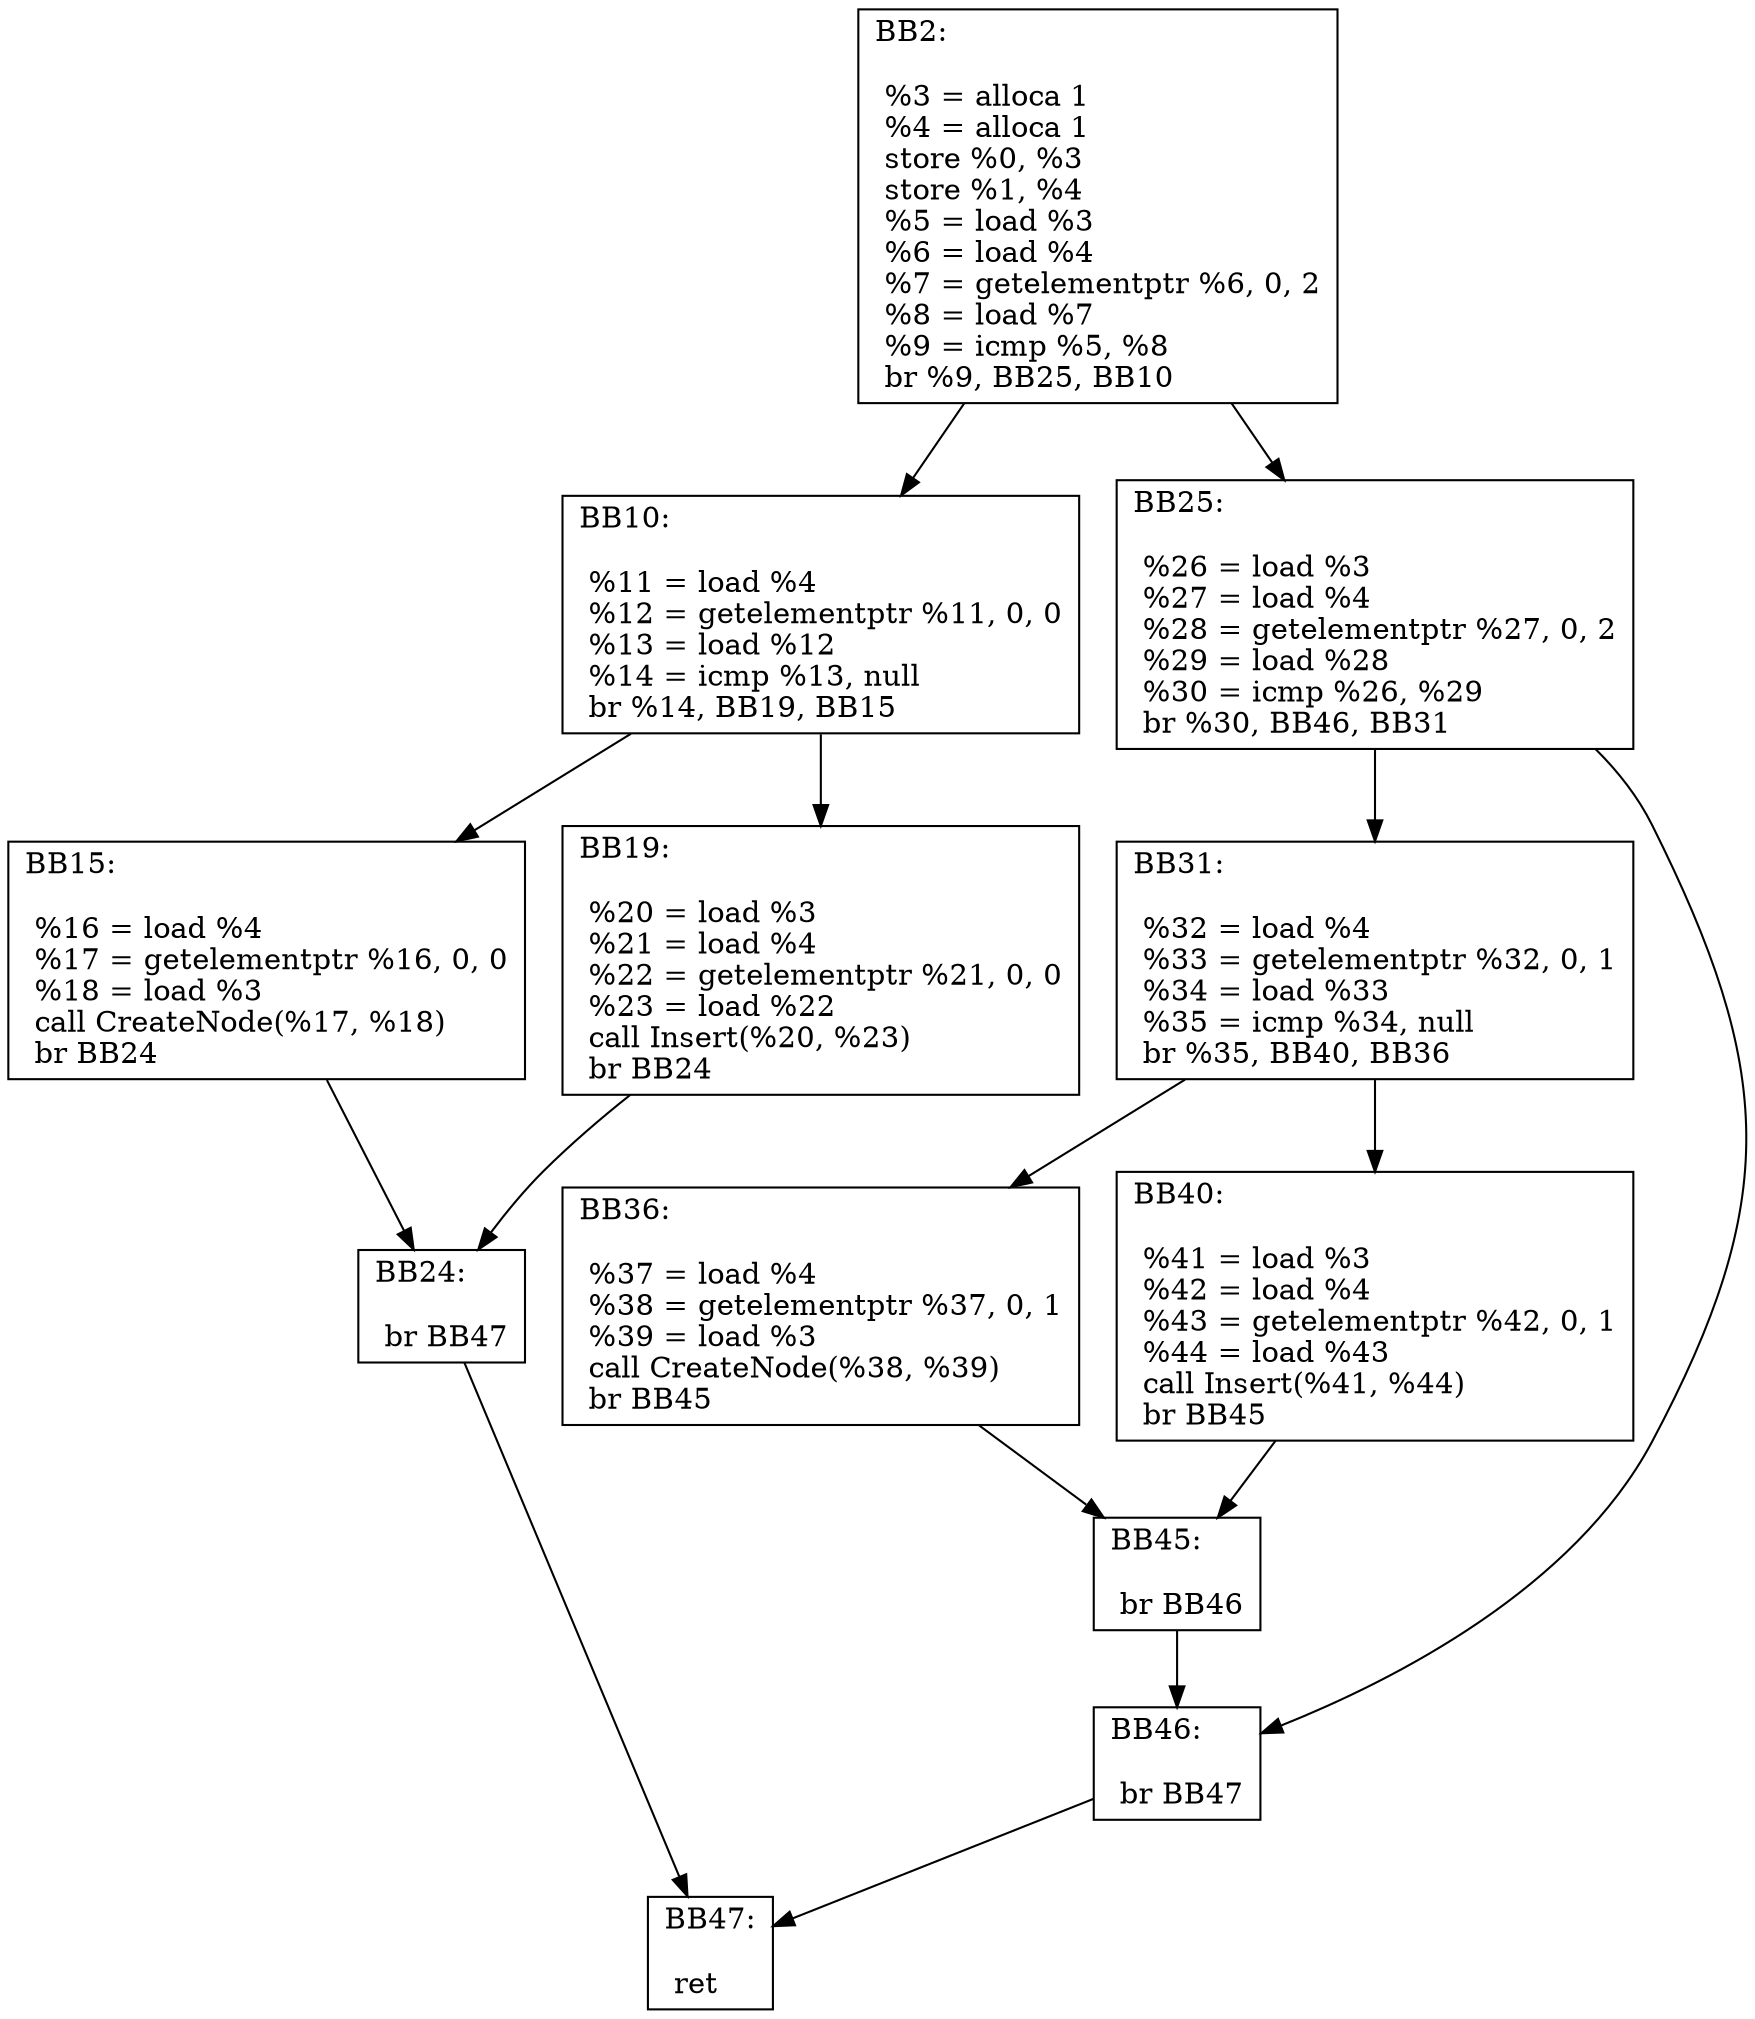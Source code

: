 digraph "CFG of Insert function"{
	BB2[shape=record,label="{BB2:\l\l
	 %3 = alloca  1\l	 %4 = alloca  1\l	 store  %0,  %3\l	 store  %1,  %4\l	 %5 = load  %3\l	 %6 = load  %4\l	 %7 = getelementptr  %6,  0,  2\l	 %8 = load  %7\l	 %9 = icmp  %5,  %8\l	 br %9, BB25, BB10\l	}"];
	BB2 -> BB10
	BB2 -> BB25
	BB10[shape=record,label="{BB10:\l\l
	 %11 = load  %4\l	 %12 = getelementptr  %11,  0,  0\l	 %13 = load  %12\l	 %14 = icmp  %13,  null\l	 br %14, BB19, BB15\l	}"];
	BB10 -> BB15
	BB10 -> BB19
	BB15[shape=record,label="{BB15:\l\l
	 %16 = load  %4\l	 %17 = getelementptr  %16,  0,  0\l	 %18 = load  %3\l	 call CreateNode(%17, %18)\l	 br BB24\l	}"];
	BB15 -> BB24
	BB19[shape=record,label="{BB19:\l\l
	 %20 = load  %3\l	 %21 = load  %4\l	 %22 = getelementptr  %21,  0,  0\l	 %23 = load  %22\l	 call Insert(%20, %23)\l	 br BB24\l	}"];
	BB19 -> BB24
	BB24[shape=record,label="{BB24:\l\l
	 br BB47\l	}"];
	BB24 -> BB47
	BB25[shape=record,label="{BB25:\l\l
	 %26 = load  %3\l	 %27 = load  %4\l	 %28 = getelementptr  %27,  0,  2\l	 %29 = load  %28\l	 %30 = icmp  %26,  %29\l	 br %30, BB46, BB31\l	}"];
	BB25 -> BB31
	BB25 -> BB46
	BB31[shape=record,label="{BB31:\l\l
	 %32 = load  %4\l	 %33 = getelementptr  %32,  0,  1\l	 %34 = load  %33\l	 %35 = icmp  %34,  null\l	 br %35, BB40, BB36\l	}"];
	BB31 -> BB36
	BB31 -> BB40
	BB36[shape=record,label="{BB36:\l\l
	 %37 = load  %4\l	 %38 = getelementptr  %37,  0,  1\l	 %39 = load  %3\l	 call CreateNode(%38, %39)\l	 br BB45\l	}"];
	BB36 -> BB45
	BB40[shape=record,label="{BB40:\l\l
	 %41 = load  %3\l	 %42 = load  %4\l	 %43 = getelementptr  %42,  0,  1\l	 %44 = load  %43\l	 call Insert(%41, %44)\l	 br BB45\l	}"];
	BB40 -> BB45
	BB45[shape=record,label="{BB45:\l\l
	 br BB46\l	}"];
	BB45 -> BB46
	BB46[shape=record,label="{BB46:\l\l
	 br BB47\l	}"];
	BB46 -> BB47
	BB47[shape=record,label="{BB47:\l\l
	 ret \l	}"];
}
